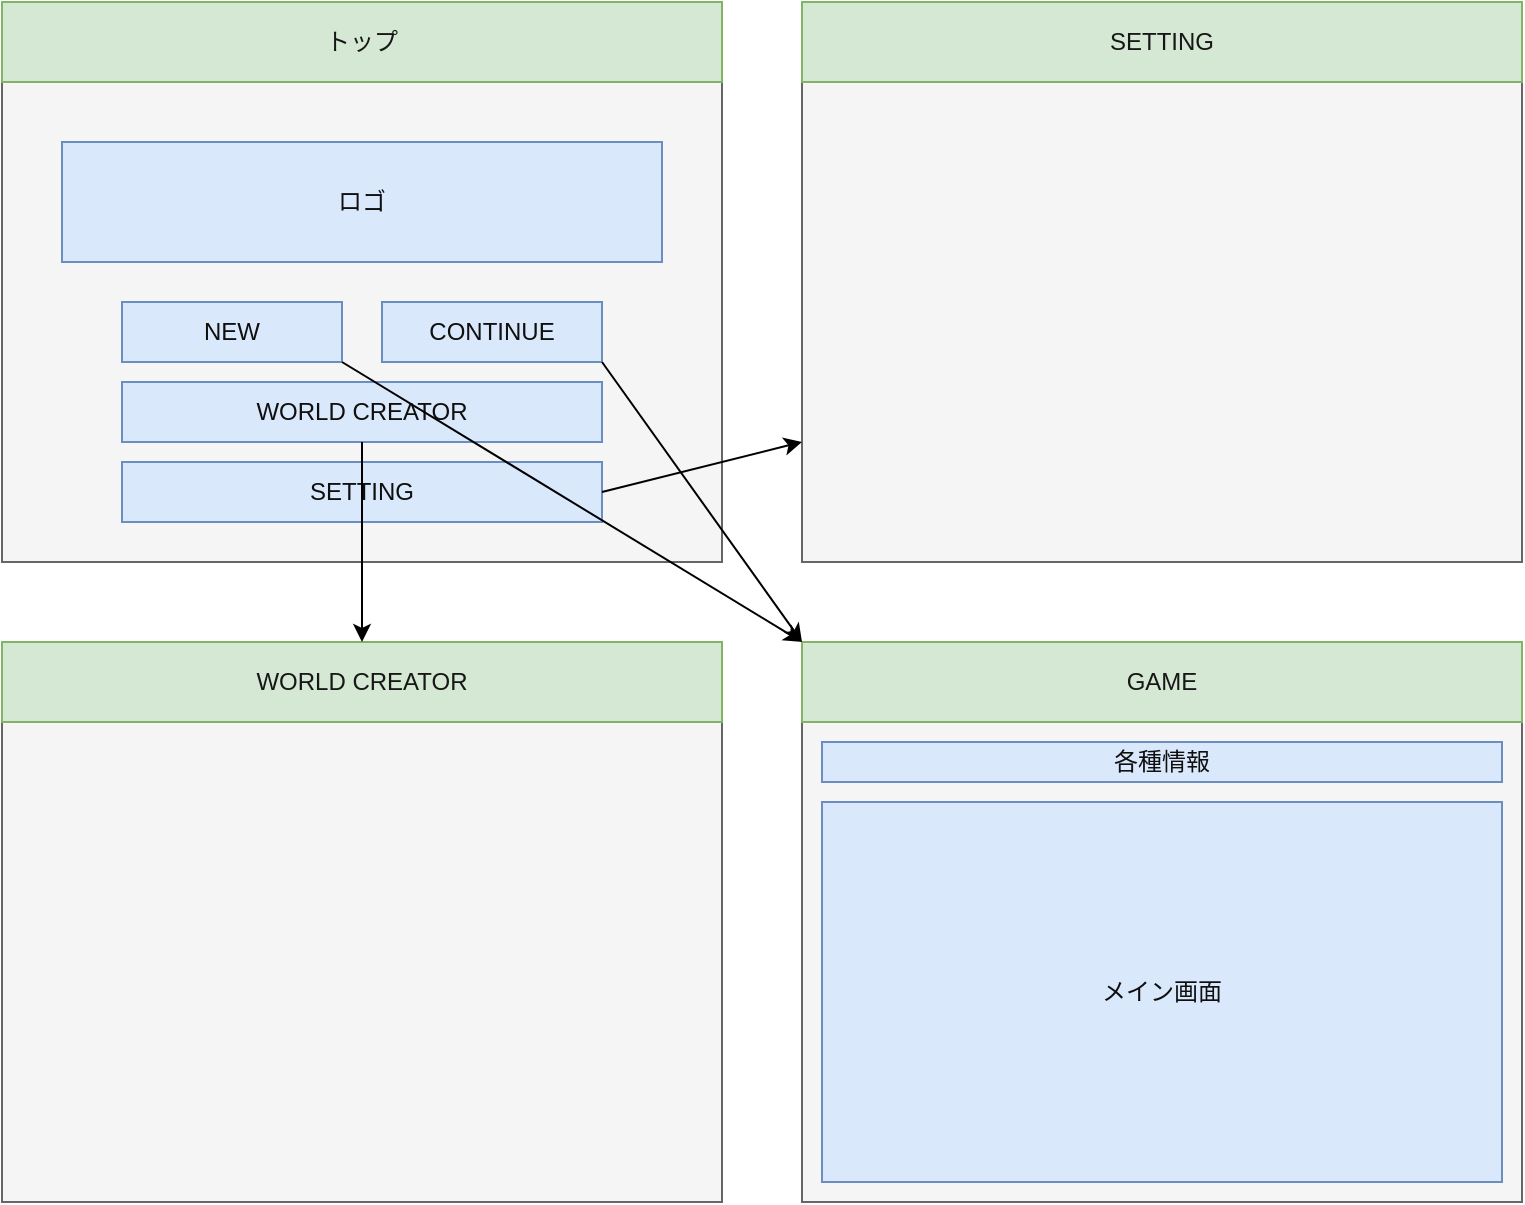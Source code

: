 <mxfile version="13.6.5">
    <diagram id="-oo3bOpmp_x9DSf1ClFv" name="ページ1">
        <mxGraphModel dx="1374" dy="790" grid="1" gridSize="10" guides="1" tooltips="1" connect="1" arrows="1" fold="1" page="1" pageScale="1" pageWidth="827" pageHeight="1169" background="#ffffff" math="0" shadow="0">
            <root>
                <mxCell id="0"/>
                <mxCell id="1" parent="0"/>
                <mxCell id="5" value="" style="group;fillColor=#dae8fc;strokeColor=#6c8ebf;fontColor=#0F0F0F;" vertex="1" connectable="0" parent="1">
                    <mxGeometry x="40" y="40" width="360" height="280" as="geometry"/>
                </mxCell>
                <mxCell id="3" value="" style="rounded=0;whiteSpace=wrap;html=1;fillColor=#f5f5f5;strokeColor=#666666;fontColor=#333333;" vertex="1" parent="5">
                    <mxGeometry y="40" width="360" height="240" as="geometry"/>
                </mxCell>
                <mxCell id="4" value="トップ" style="rounded=0;whiteSpace=wrap;html=1;fillColor=#d5e8d4;strokeColor=#82b366;fontColor=#171717;" vertex="1" parent="5">
                    <mxGeometry width="360" height="40" as="geometry"/>
                </mxCell>
                <mxCell id="9" value="ロゴ" style="rounded=0;whiteSpace=wrap;html=1;fillColor=#dae8fc;strokeColor=#6c8ebf;fontColor=#0F0F0F;" vertex="1" parent="5">
                    <mxGeometry x="30" y="70" width="300" height="60" as="geometry"/>
                </mxCell>
                <mxCell id="10" value="NEW" style="rounded=0;whiteSpace=wrap;html=1;fillColor=#dae8fc;strokeColor=#6c8ebf;fontColor=#0F0F0F;" vertex="1" parent="5">
                    <mxGeometry x="60" y="150" width="110" height="30" as="geometry"/>
                </mxCell>
                <mxCell id="11" value="SETTING" style="rounded=0;whiteSpace=wrap;html=1;fillColor=#dae8fc;strokeColor=#6c8ebf;fontColor=#0F0F0F;" vertex="1" parent="5">
                    <mxGeometry x="60" y="230" width="240" height="30" as="geometry"/>
                </mxCell>
                <mxCell id="21" value="WORLD CREATOR" style="rounded=0;whiteSpace=wrap;html=1;fillColor=#dae8fc;strokeColor=#6c8ebf;fontColor=#0F0F0F;" vertex="1" parent="5">
                    <mxGeometry x="60" y="190" width="240" height="30" as="geometry"/>
                </mxCell>
                <mxCell id="35" value="CONTINUE" style="rounded=0;whiteSpace=wrap;html=1;fillColor=#dae8fc;strokeColor=#6c8ebf;fontColor=#0F0F0F;" vertex="1" parent="5">
                    <mxGeometry x="190" y="150" width="110" height="30" as="geometry"/>
                </mxCell>
                <mxCell id="12" value="" style="group;fillColor=#dae8fc;strokeColor=#6c8ebf;fontColor=#0F0F0F;" vertex="1" connectable="0" parent="1">
                    <mxGeometry x="440" y="40" width="360" height="280" as="geometry"/>
                </mxCell>
                <mxCell id="13" value="" style="rounded=0;whiteSpace=wrap;html=1;fillColor=#f5f5f5;strokeColor=#666666;fontColor=#333333;" vertex="1" parent="12">
                    <mxGeometry y="40" width="360" height="240" as="geometry"/>
                </mxCell>
                <mxCell id="14" value="SETTING" style="rounded=0;whiteSpace=wrap;html=1;fillColor=#d5e8d4;strokeColor=#82b366;fontColor=#171717;" vertex="1" parent="12">
                    <mxGeometry width="360" height="40" as="geometry"/>
                </mxCell>
                <mxCell id="18" value="" style="group;fillColor=#dae8fc;strokeColor=#6c8ebf;fontColor=#0F0F0F;" vertex="1" connectable="0" parent="1">
                    <mxGeometry x="40" y="360" width="360" height="280" as="geometry"/>
                </mxCell>
                <mxCell id="19" value="" style="rounded=0;whiteSpace=wrap;html=1;fillColor=#f5f5f5;strokeColor=#666666;fontColor=#333333;" vertex="1" parent="18">
                    <mxGeometry y="40" width="360" height="240" as="geometry"/>
                </mxCell>
                <mxCell id="20" value="WORLD CREATOR" style="rounded=0;whiteSpace=wrap;html=1;fillColor=#d5e8d4;strokeColor=#82b366;fontColor=#171717;" vertex="1" parent="18">
                    <mxGeometry width="360" height="40" as="geometry"/>
                </mxCell>
                <mxCell id="22" value="" style="group;fillColor=#dae8fc;strokeColor=#6c8ebf;fontColor=#0F0F0F;" vertex="1" connectable="0" parent="1">
                    <mxGeometry x="440" y="360" width="360" height="280" as="geometry"/>
                </mxCell>
                <mxCell id="23" value="" style="rounded=0;whiteSpace=wrap;html=1;fillColor=#f5f5f5;strokeColor=#666666;fontColor=#333333;" vertex="1" parent="22">
                    <mxGeometry y="40" width="360" height="240" as="geometry"/>
                </mxCell>
                <mxCell id="24" value="GAME" style="rounded=0;whiteSpace=wrap;html=1;fillColor=#d5e8d4;strokeColor=#82b366;fontColor=#171717;" vertex="1" parent="22">
                    <mxGeometry width="360" height="40" as="geometry"/>
                </mxCell>
                <mxCell id="40" value="各種情報" style="rounded=0;whiteSpace=wrap;html=1;fillColor=#dae8fc;strokeColor=#6c8ebf;fontColor=#0F0F0F;" vertex="1" parent="22">
                    <mxGeometry x="10" y="50" width="340" height="20" as="geometry"/>
                </mxCell>
                <mxCell id="50" value="メイン画面" style="rounded=0;whiteSpace=wrap;html=1;fillColor=#dae8fc;strokeColor=#6c8ebf;fontColor=#0F0F0F;" vertex="1" parent="22">
                    <mxGeometry x="10" y="80" width="340" height="190" as="geometry"/>
                </mxCell>
                <mxCell id="36" style="rounded=0;orthogonalLoop=1;jettySize=auto;html=1;entryX=0;entryY=0;entryDx=0;entryDy=0;fontColor=#0F0F0F;strokeColor=#000000;exitX=1;exitY=1;exitDx=0;exitDy=0;" edge="1" parent="1" source="10" target="24">
                    <mxGeometry relative="1" as="geometry"/>
                </mxCell>
                <mxCell id="37" style="edgeStyle=none;rounded=0;orthogonalLoop=1;jettySize=auto;html=1;exitX=1;exitY=1;exitDx=0;exitDy=0;entryX=0;entryY=0;entryDx=0;entryDy=0;strokeColor=#000000;fontColor=#0F0F0F;" edge="1" parent="1" source="35" target="24">
                    <mxGeometry relative="1" as="geometry"/>
                </mxCell>
                <mxCell id="38" style="edgeStyle=none;rounded=0;orthogonalLoop=1;jettySize=auto;html=1;strokeColor=#000000;fontColor=#0F0F0F;" edge="1" parent="1" source="21" target="20">
                    <mxGeometry relative="1" as="geometry"/>
                </mxCell>
                <mxCell id="39" style="edgeStyle=none;rounded=0;orthogonalLoop=1;jettySize=auto;html=1;strokeColor=#000000;fontColor=#0F0F0F;exitX=1;exitY=0.5;exitDx=0;exitDy=0;entryX=0;entryY=0.75;entryDx=0;entryDy=0;" edge="1" parent="1" source="11" target="13">
                    <mxGeometry relative="1" as="geometry">
                        <mxPoint x="438" y="280" as="targetPoint"/>
                    </mxGeometry>
                </mxCell>
            </root>
        </mxGraphModel>
    </diagram>
</mxfile>